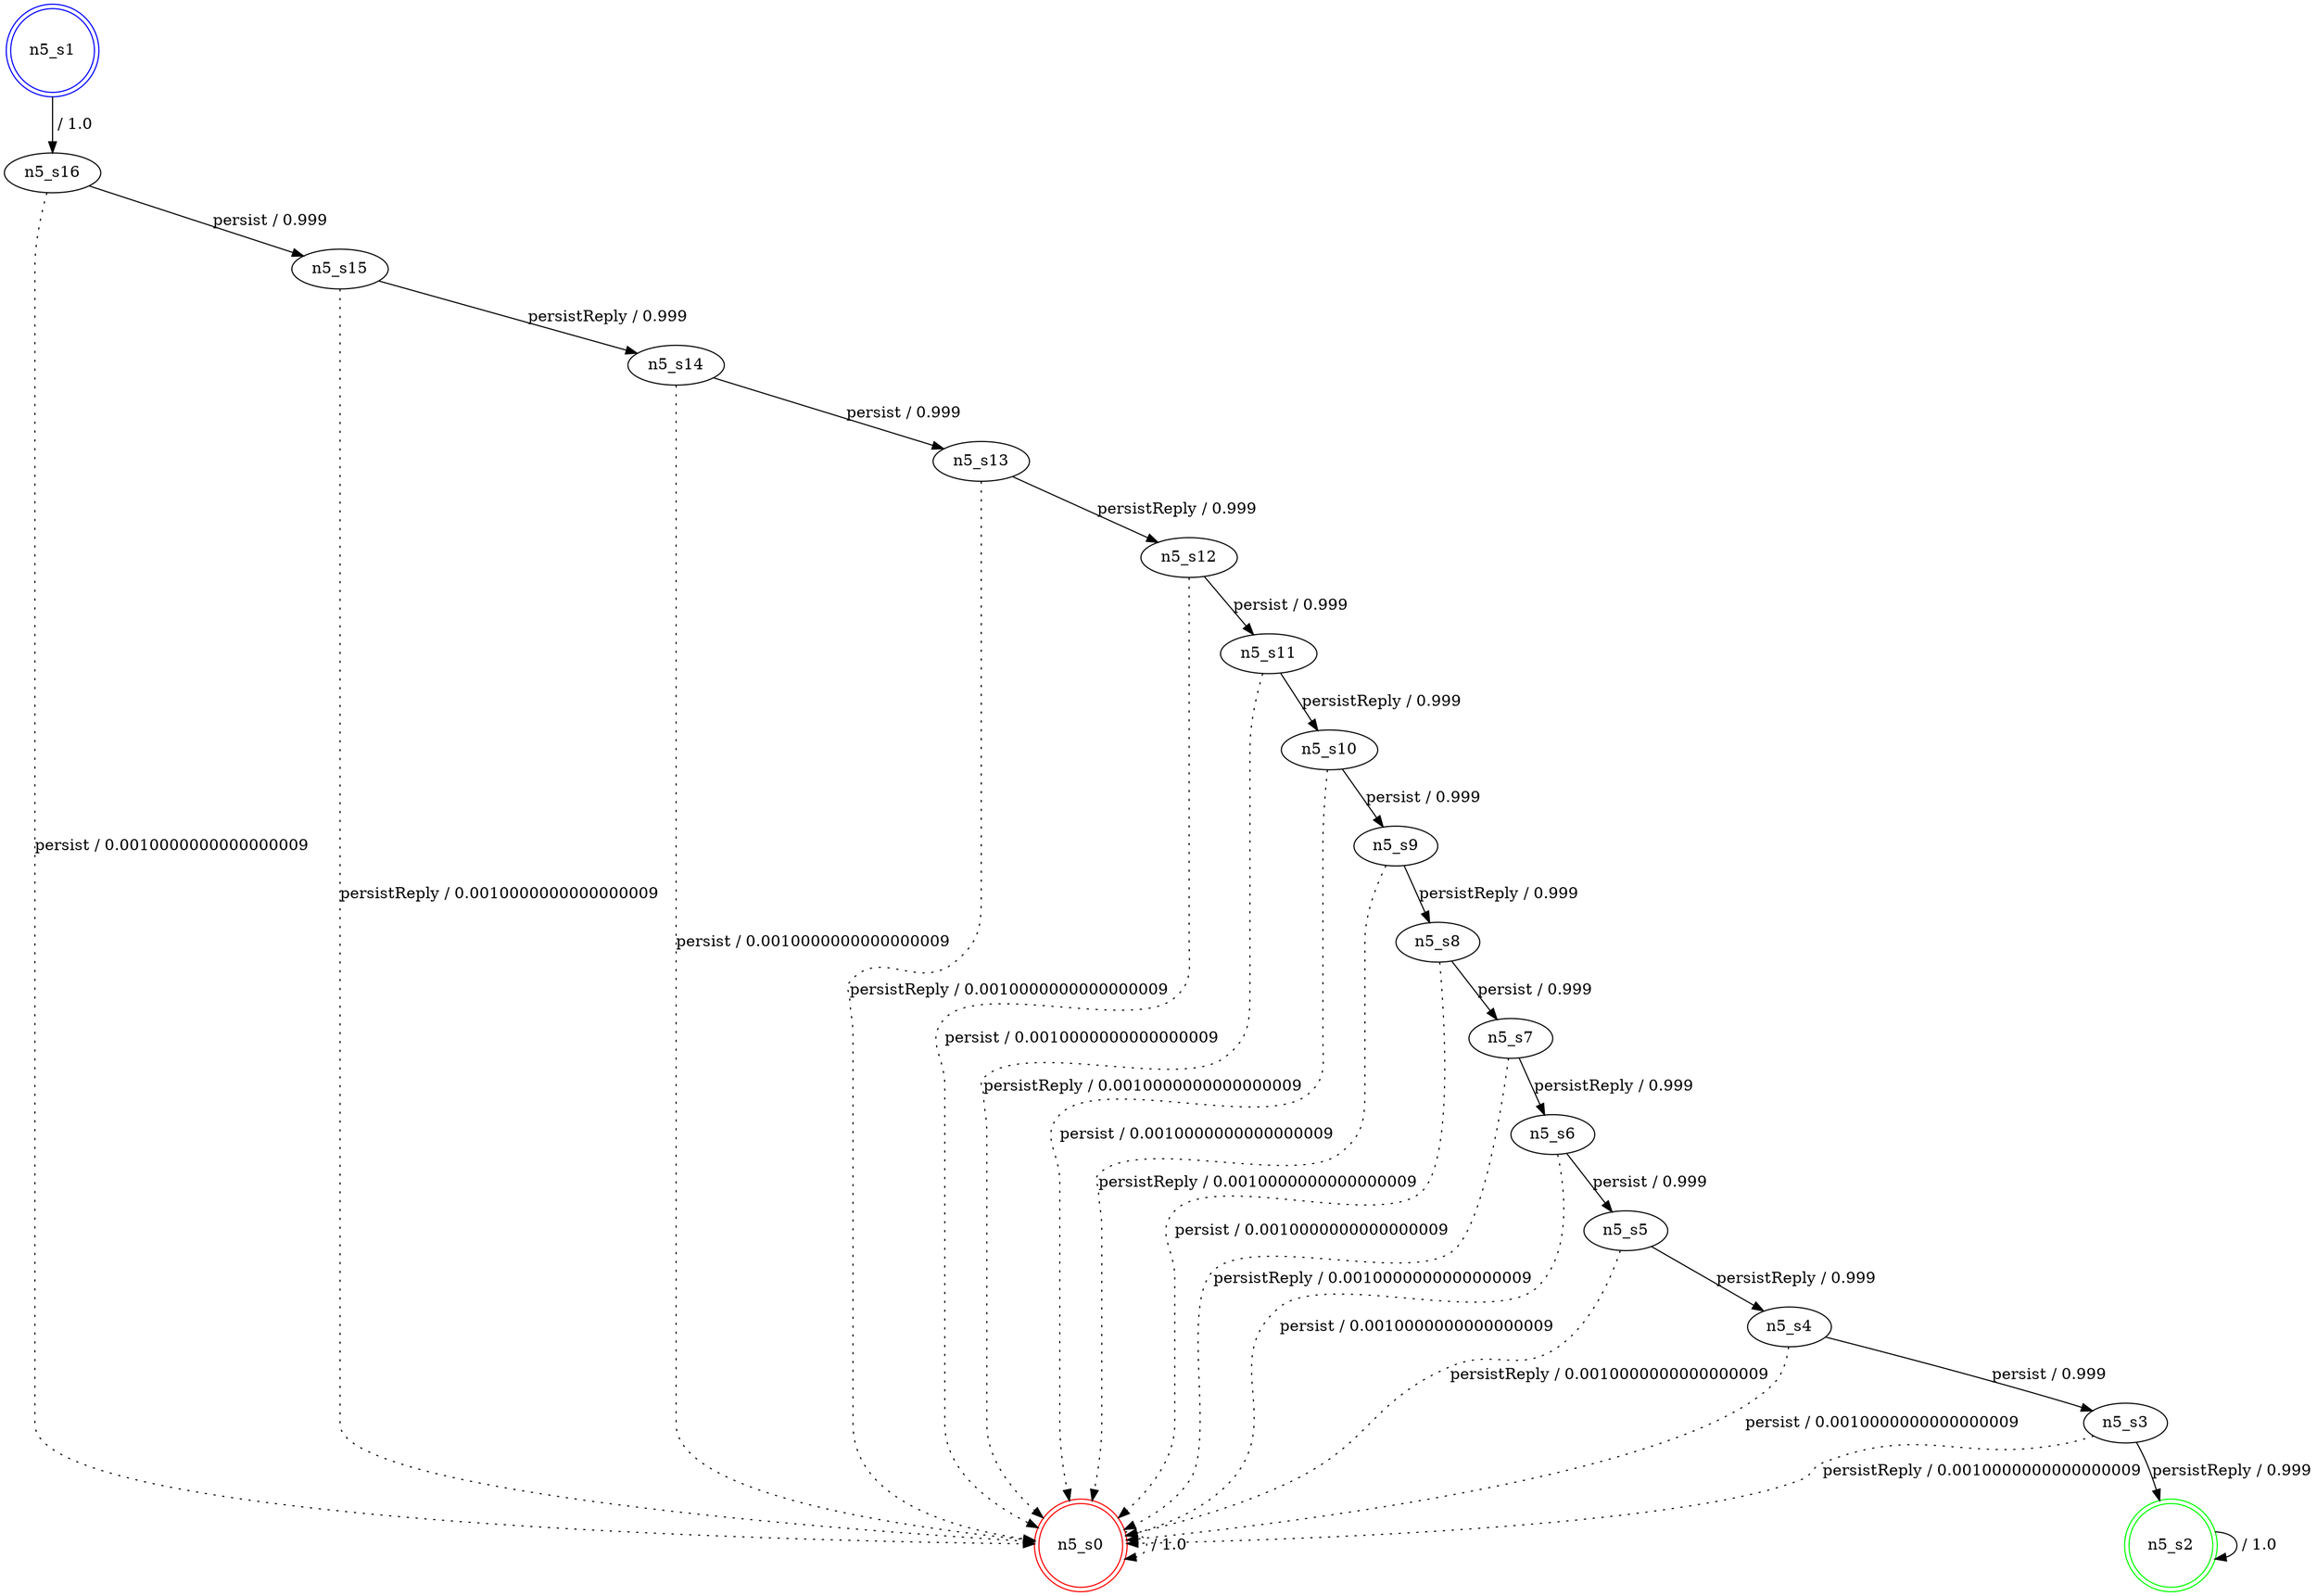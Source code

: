 digraph graphname {
n5_s0 [label="n5_s0",color=red,shape=doublecircle ];
n5_s1 [label="n5_s1",color=blue,shape=doublecircle ];
n5_s2 [label="n5_s2",color=green,shape=doublecircle ];
n5_s3 [label="n5_s3" ];
n5_s4 [label="n5_s4" ];
n5_s5 [label="n5_s5" ];
n5_s6 [label="n5_s6" ];
n5_s7 [label="n5_s7" ];
n5_s8 [label="n5_s8" ];
n5_s9 [label="n5_s9" ];
n5_s10 [label="n5_s10" ];
n5_s11 [label="n5_s11" ];
n5_s12 [label="n5_s12" ];
n5_s13 [label="n5_s13" ];
n5_s14 [label="n5_s14" ];
n5_s15 [label="n5_s15" ];
n5_s16 [label="n5_s16" ];
n5_s0 -> n5_s0 [label=" / 1.0", style=dotted];
n5_s1 -> n5_s16 [label=" / 1.0"];
n5_s2 -> n5_s2 [label=" / 1.0"];
n5_s3 -> n5_s2 [label="persistReply / 0.999"];
n5_s3 -> n5_s0 [label="persistReply / 0.0010000000000000009", style=dotted];
n5_s4 -> n5_s3 [label="persist / 0.999"];
n5_s4 -> n5_s0 [label="persist / 0.0010000000000000009", style=dotted];
n5_s5 -> n5_s4 [label="persistReply / 0.999"];
n5_s5 -> n5_s0 [label="persistReply / 0.0010000000000000009", style=dotted];
n5_s6 -> n5_s5 [label="persist / 0.999"];
n5_s6 -> n5_s0 [label="persist / 0.0010000000000000009", style=dotted];
n5_s7 -> n5_s6 [label="persistReply / 0.999"];
n5_s7 -> n5_s0 [label="persistReply / 0.0010000000000000009", style=dotted];
n5_s8 -> n5_s7 [label="persist / 0.999"];
n5_s8 -> n5_s0 [label="persist / 0.0010000000000000009", style=dotted];
n5_s9 -> n5_s8 [label="persistReply / 0.999"];
n5_s9 -> n5_s0 [label="persistReply / 0.0010000000000000009", style=dotted];
n5_s10 -> n5_s9 [label="persist / 0.999"];
n5_s10 -> n5_s0 [label="persist / 0.0010000000000000009", style=dotted];
n5_s11 -> n5_s10 [label="persistReply / 0.999"];
n5_s11 -> n5_s0 [label="persistReply / 0.0010000000000000009", style=dotted];
n5_s12 -> n5_s11 [label="persist / 0.999"];
n5_s12 -> n5_s0 [label="persist / 0.0010000000000000009", style=dotted];
n5_s13 -> n5_s12 [label="persistReply / 0.999"];
n5_s13 -> n5_s0 [label="persistReply / 0.0010000000000000009", style=dotted];
n5_s14 -> n5_s13 [label="persist / 0.999"];
n5_s14 -> n5_s0 [label="persist / 0.0010000000000000009", style=dotted];
n5_s15 -> n5_s14 [label="persistReply / 0.999"];
n5_s15 -> n5_s0 [label="persistReply / 0.0010000000000000009", style=dotted];
n5_s16 -> n5_s15 [label="persist / 0.999"];
n5_s16 -> n5_s0 [label="persist / 0.0010000000000000009", style=dotted];
}